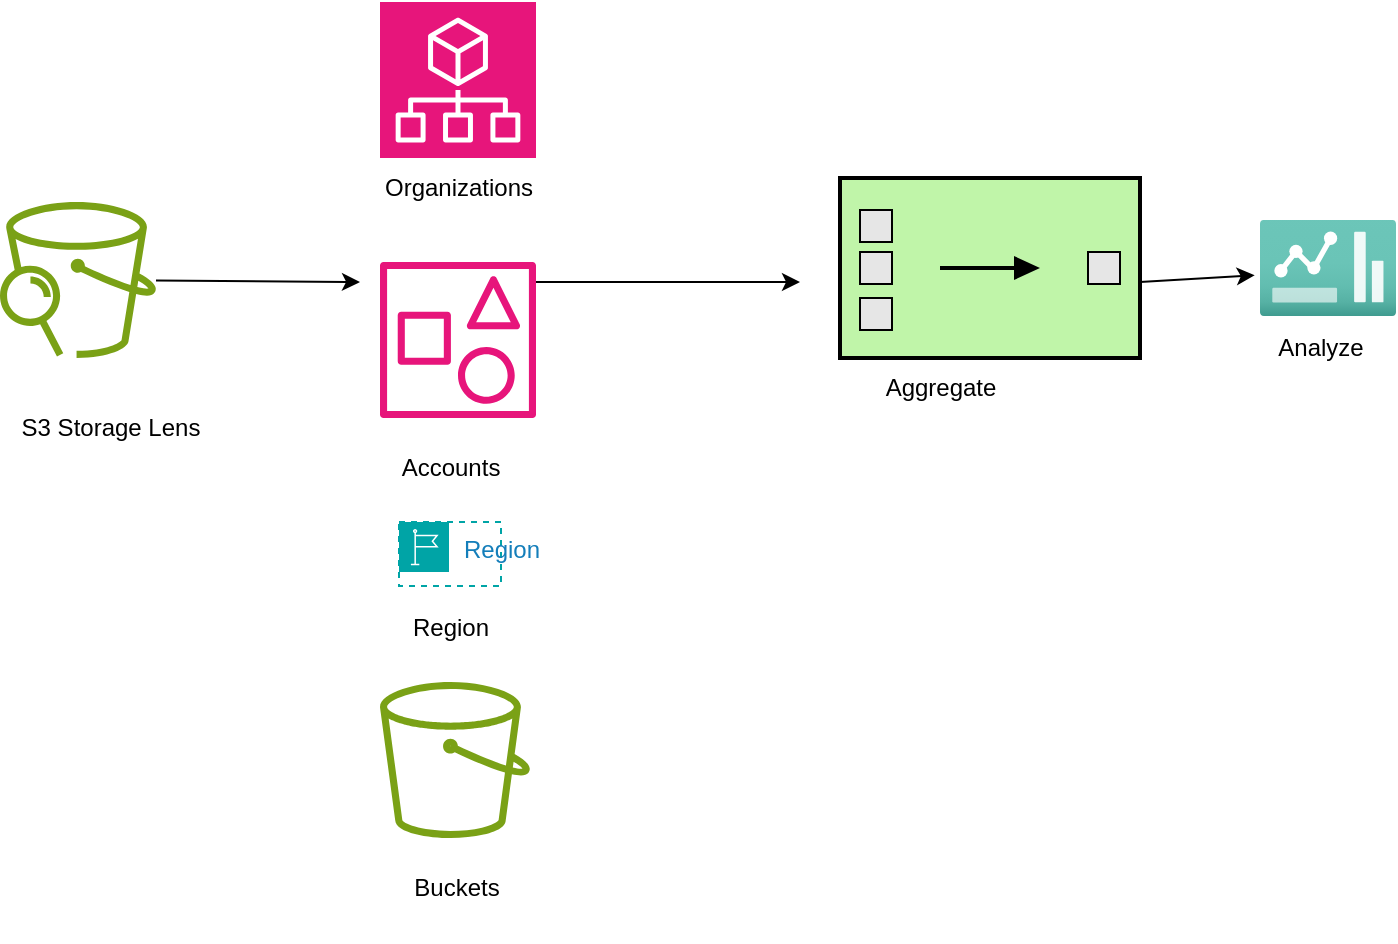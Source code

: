 <mxfile version="24.4.3" type="github">
  <diagram name="Page-1" id="2Gcj2FD3DP5YqZa1Dc7D">
    <mxGraphModel dx="786" dy="459" grid="1" gridSize="10" guides="1" tooltips="1" connect="1" arrows="1" fold="1" page="1" pageScale="1" pageWidth="850" pageHeight="1100" math="0" shadow="0">
      <root>
        <mxCell id="0" />
        <mxCell id="1" parent="0" />
        <mxCell id="jWFwVhdiCvqsbsjRNmU2-1" value="" style="sketch=0;outlineConnect=0;fontColor=#232F3E;gradientColor=none;fillColor=#7AA116;strokeColor=none;dashed=0;verticalLabelPosition=bottom;verticalAlign=top;align=center;html=1;fontSize=12;fontStyle=0;aspect=fixed;pointerEvents=1;shape=mxgraph.aws4.s3_storage_lens;" vertex="1" parent="1">
          <mxGeometry x="130" y="160" width="78" height="78" as="geometry" />
        </mxCell>
        <mxCell id="jWFwVhdiCvqsbsjRNmU2-2" value="S3 Storage Lens" style="text;html=1;align=center;verticalAlign=middle;resizable=0;points=[];autosize=1;strokeColor=none;fillColor=none;" vertex="1" parent="1">
          <mxGeometry x="130" y="258" width="110" height="30" as="geometry" />
        </mxCell>
        <mxCell id="jWFwVhdiCvqsbsjRNmU2-3" value="" style="sketch=0;points=[[0,0,0],[0.25,0,0],[0.5,0,0],[0.75,0,0],[1,0,0],[0,1,0],[0.25,1,0],[0.5,1,0],[0.75,1,0],[1,1,0],[0,0.25,0],[0,0.5,0],[0,0.75,0],[1,0.25,0],[1,0.5,0],[1,0.75,0]];points=[[0,0,0],[0.25,0,0],[0.5,0,0],[0.75,0,0],[1,0,0],[0,1,0],[0.25,1,0],[0.5,1,0],[0.75,1,0],[1,1,0],[0,0.25,0],[0,0.5,0],[0,0.75,0],[1,0.25,0],[1,0.5,0],[1,0.75,0]];outlineConnect=0;fontColor=#232F3E;fillColor=#E7157B;strokeColor=#ffffff;dashed=0;verticalLabelPosition=bottom;verticalAlign=top;align=center;html=1;fontSize=12;fontStyle=0;aspect=fixed;shape=mxgraph.aws4.resourceIcon;resIcon=mxgraph.aws4.organizations;" vertex="1" parent="1">
          <mxGeometry x="320" y="60" width="78" height="78" as="geometry" />
        </mxCell>
        <mxCell id="jWFwVhdiCvqsbsjRNmU2-4" value="Organizations&lt;div&gt;&lt;br&gt;&lt;/div&gt;" style="text;html=1;align=center;verticalAlign=middle;resizable=0;points=[];autosize=1;strokeColor=none;fillColor=none;" vertex="1" parent="1">
          <mxGeometry x="309" y="140" width="100" height="40" as="geometry" />
        </mxCell>
        <mxCell id="jWFwVhdiCvqsbsjRNmU2-5" value="" style="sketch=0;outlineConnect=0;fontColor=#232F3E;gradientColor=none;fillColor=#E7157B;strokeColor=none;dashed=0;verticalLabelPosition=bottom;verticalAlign=top;align=center;html=1;fontSize=12;fontStyle=0;aspect=fixed;pointerEvents=1;shape=mxgraph.aws4.organizations_account2;" vertex="1" parent="1">
          <mxGeometry x="320" y="190" width="78" height="78" as="geometry" />
        </mxCell>
        <mxCell id="jWFwVhdiCvqsbsjRNmU2-6" value="Accounts" style="text;html=1;align=center;verticalAlign=middle;resizable=0;points=[];autosize=1;strokeColor=none;fillColor=none;" vertex="1" parent="1">
          <mxGeometry x="320" y="278" width="70" height="30" as="geometry" />
        </mxCell>
        <mxCell id="jWFwVhdiCvqsbsjRNmU2-7" value="Region" style="points=[[0,0],[0.25,0],[0.5,0],[0.75,0],[1,0],[1,0.25],[1,0.5],[1,0.75],[1,1],[0.75,1],[0.5,1],[0.25,1],[0,1],[0,0.75],[0,0.5],[0,0.25]];outlineConnect=0;gradientColor=none;html=1;whiteSpace=wrap;fontSize=12;fontStyle=0;container=1;pointerEvents=0;collapsible=0;recursiveResize=0;shape=mxgraph.aws4.group;grIcon=mxgraph.aws4.group_region;strokeColor=#00A4A6;fillColor=none;verticalAlign=top;align=left;spacingLeft=30;fontColor=#147EBA;dashed=1;" vertex="1" parent="1">
          <mxGeometry x="329.5" y="320" width="51" height="32" as="geometry" />
        </mxCell>
        <mxCell id="jWFwVhdiCvqsbsjRNmU2-8" value="Region" style="text;html=1;align=center;verticalAlign=middle;resizable=0;points=[];autosize=1;strokeColor=none;fillColor=none;" vertex="1" parent="1">
          <mxGeometry x="325" y="358" width="60" height="30" as="geometry" />
        </mxCell>
        <mxCell id="jWFwVhdiCvqsbsjRNmU2-9" value="" style="sketch=0;outlineConnect=0;fontColor=#232F3E;gradientColor=none;fillColor=#7AA116;strokeColor=none;dashed=0;verticalLabelPosition=bottom;verticalAlign=top;align=center;html=1;fontSize=12;fontStyle=0;aspect=fixed;pointerEvents=1;shape=mxgraph.aws4.bucket;" vertex="1" parent="1">
          <mxGeometry x="320" y="400" width="75" height="78" as="geometry" />
        </mxCell>
        <mxCell id="jWFwVhdiCvqsbsjRNmU2-10" value="Buckets&lt;div&gt;&lt;br&gt;&lt;/div&gt;" style="text;html=1;align=center;verticalAlign=middle;resizable=0;points=[];autosize=1;strokeColor=none;fillColor=none;" vertex="1" parent="1">
          <mxGeometry x="322.5" y="490" width="70" height="40" as="geometry" />
        </mxCell>
        <mxCell id="jWFwVhdiCvqsbsjRNmU2-11" value="" style="endArrow=classic;html=1;rounded=0;" edge="1" parent="1" source="jWFwVhdiCvqsbsjRNmU2-1">
          <mxGeometry width="50" height="50" relative="1" as="geometry">
            <mxPoint x="220" y="260" as="sourcePoint" />
            <mxPoint x="310" y="200" as="targetPoint" />
          </mxGeometry>
        </mxCell>
        <mxCell id="jWFwVhdiCvqsbsjRNmU2-12" value="" style="endArrow=classic;html=1;rounded=0;" edge="1" parent="1">
          <mxGeometry width="50" height="50" relative="1" as="geometry">
            <mxPoint x="398" y="200" as="sourcePoint" />
            <mxPoint x="530" y="200" as="targetPoint" />
          </mxGeometry>
        </mxCell>
        <mxCell id="jWFwVhdiCvqsbsjRNmU2-13" value="" style="html=1;strokeWidth=2;outlineConnect=0;dashed=0;align=center;fontSize=8;fillColor=#c0f5a9;verticalLabelPosition=bottom;verticalAlign=top;shape=mxgraph.eip.aggregator;" vertex="1" parent="1">
          <mxGeometry x="550" y="148" width="150" height="90" as="geometry" />
        </mxCell>
        <mxCell id="jWFwVhdiCvqsbsjRNmU2-14" value="Aggregate" style="text;html=1;align=center;verticalAlign=middle;resizable=0;points=[];autosize=1;strokeColor=none;fillColor=none;" vertex="1" parent="1">
          <mxGeometry x="560" y="238" width="80" height="30" as="geometry" />
        </mxCell>
        <mxCell id="jWFwVhdiCvqsbsjRNmU2-15" value="" style="image;aspect=fixed;html=1;points=[];align=center;fontSize=12;image=img/lib/azure2/general/Dashboard2.svg;" vertex="1" parent="1">
          <mxGeometry x="760" y="169" width="68" height="48" as="geometry" />
        </mxCell>
        <mxCell id="jWFwVhdiCvqsbsjRNmU2-16" value="" style="endArrow=classic;html=1;rounded=0;entryX=-0.039;entryY=0.576;entryDx=0;entryDy=0;entryPerimeter=0;" edge="1" parent="1" target="jWFwVhdiCvqsbsjRNmU2-15">
          <mxGeometry width="50" height="50" relative="1" as="geometry">
            <mxPoint x="700" y="200" as="sourcePoint" />
            <mxPoint x="750" y="150" as="targetPoint" />
          </mxGeometry>
        </mxCell>
        <mxCell id="jWFwVhdiCvqsbsjRNmU2-17" value="Analyze" style="text;html=1;align=center;verticalAlign=middle;resizable=0;points=[];autosize=1;strokeColor=none;fillColor=none;" vertex="1" parent="1">
          <mxGeometry x="755" y="218" width="70" height="30" as="geometry" />
        </mxCell>
      </root>
    </mxGraphModel>
  </diagram>
</mxfile>
